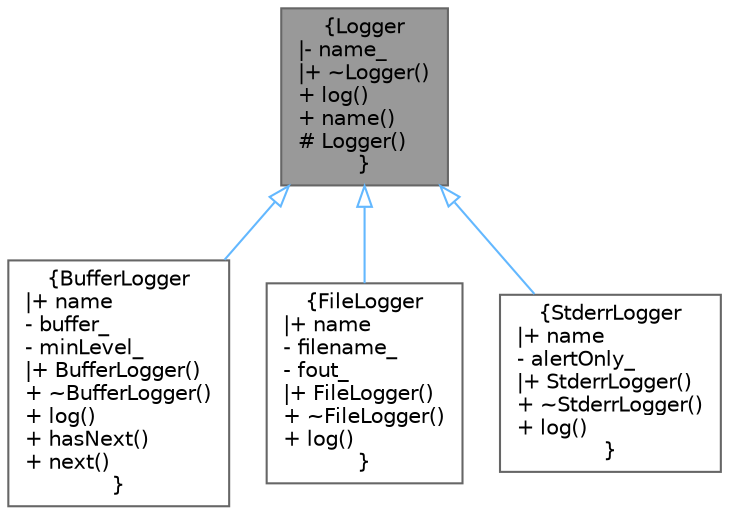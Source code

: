 digraph "Logger"
{
 // INTERACTIVE_SVG=YES
 // LATEX_PDF_SIZE
  bgcolor="transparent";
  edge [fontname=Helvetica,fontsize=10,labelfontname=Helvetica,labelfontsize=10];
  node [fontname=Helvetica,fontsize=10,shape=box,height=0.2,width=0.4];
  Node1 [label="{Logger\n|- name_\l|+ ~Logger()\l+ log()\l+ name()\l# Logger()\l}",height=0.2,width=0.4,color="gray40", fillcolor="grey60", style="filled", fontcolor="black",tooltip="The Base Custom Log Handler class."];
  Node1 -> Node2 [dir="back",color="steelblue1",style="solid",arrowtail="onormal"];
  Node2 [label="{BufferLogger\n|+ name\l- buffer_\l- minLevel_\l|+ BufferLogger()\l+ ~BufferLogger()\l+ log()\l+ hasNext()\l+ next()\l}",height=0.2,width=0.4,color="gray40", fillcolor="white", style="filled",URL="$classore_1_1data_1_1_buffer_logger.html",tooltip="BufferLogger."];
  Node1 -> Node3 [dir="back",color="steelblue1",style="solid",arrowtail="onormal"];
  Node3 [label="{FileLogger\n|+ name\l- filename_\l- fout_\l|+ FileLogger()\l+ ~FileLogger()\l+ log()\l}",height=0.2,width=0.4,color="gray40", fillcolor="white", style="filled",URL="$classore_1_1data_1_1_file_logger.html",tooltip="FileLogger."];
  Node1 -> Node4 [dir="back",color="steelblue1",style="solid",arrowtail="onormal"];
  Node4 [label="{StderrLogger\n|+ name\l- alertOnly_\l|+ StderrLogger()\l+ ~StderrLogger()\l+ log()\l}",height=0.2,width=0.4,color="gray40", fillcolor="white", style="filled",URL="$classore_1_1data_1_1_stderr_logger.html",tooltip="Stderr Logger."];
}
